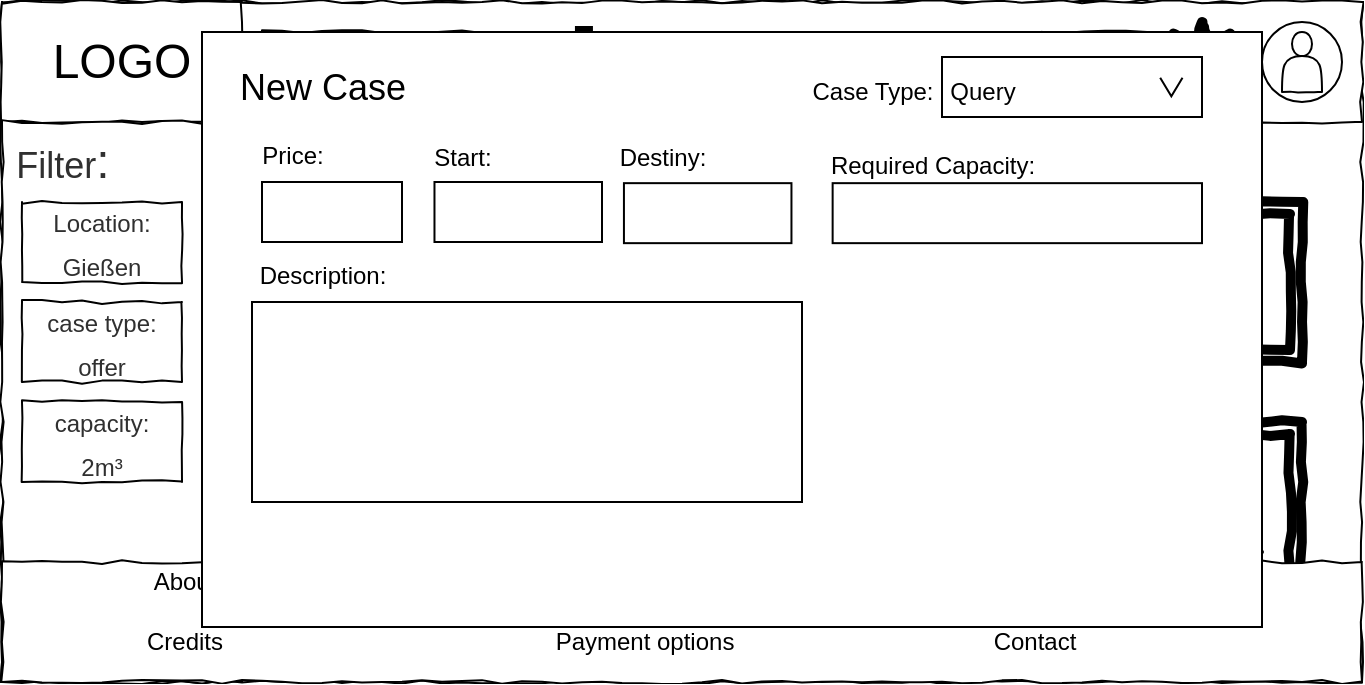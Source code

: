 <mxfile version="15.8.9" type="device"><diagram id="qDvhOiMLQDvqrx-M2qaT" name="Page-1"><mxGraphModel dx="865" dy="447" grid="1" gridSize="10" guides="1" tooltips="1" connect="1" arrows="1" fold="1" page="1" pageScale="1" pageWidth="827" pageHeight="1169" math="0" shadow="0"><root><mxCell id="0"/><mxCell id="1" parent="0"/><mxCell id="5Obt_QfE2ZRN3Jh5w3WQ-1" value="" style="rounded=0;whiteSpace=wrap;html=1;comic=1;" parent="1" vertex="1"><mxGeometry x="70" y="40" width="680" height="340" as="geometry"/></mxCell><mxCell id="5Obt_QfE2ZRN3Jh5w3WQ-2" value="" style="rounded=0;whiteSpace=wrap;html=1;comic=1;" parent="1" vertex="1"><mxGeometry x="70" y="40" width="680" height="60" as="geometry"/></mxCell><mxCell id="5Obt_QfE2ZRN3Jh5w3WQ-3" value="&lt;font style=&quot;font-size: 24px&quot;&gt;LOGO&lt;/font&gt;" style="rounded=0;whiteSpace=wrap;html=1;comic=1;" parent="1" vertex="1"><mxGeometry x="70" y="40" width="120" height="60" as="geometry"/></mxCell><mxCell id="5Obt_QfE2ZRN3Jh5w3WQ-4" value="" style="rounded=0;whiteSpace=wrap;html=1;comic=1;fontSize=24;" parent="1" vertex="1"><mxGeometry x="70" y="100" width="120" height="280" as="geometry"/></mxCell><mxCell id="5Obt_QfE2ZRN3Jh5w3WQ-5" value="" style="ellipse;whiteSpace=wrap;html=1;aspect=fixed;comic=1;fontSize=24;" parent="1" vertex="1"><mxGeometry x="700" y="50" width="40" height="40" as="geometry"/></mxCell><mxCell id="5Obt_QfE2ZRN3Jh5w3WQ-9" value="" style="shape=actor;whiteSpace=wrap;html=1;comic=1;fontSize=24;fontColor=#FFFFFF;" parent="1" vertex="1"><mxGeometry x="710" y="55" width="20" height="30" as="geometry"/></mxCell><mxCell id="5Obt_QfE2ZRN3Jh5w3WQ-10" value="" style="shape=message;html=1;whiteSpace=wrap;html=1;outlineConnect=0;comic=1;fontSize=24;fontColor=#FFFFFF;" parent="1" vertex="1"><mxGeometry x="590" y="55" width="52.49" height="35" as="geometry"/></mxCell><mxCell id="5Obt_QfE2ZRN3Jh5w3WQ-11" value="" style="verticalLabelPosition=bottom;verticalAlign=top;html=1;shape=mxgraph.basic.sun;comic=1;fontSize=24;fontColor=#FFFFFF;strokeWidth=5;" parent="1" vertex="1"><mxGeometry x="650" y="50" width="40" height="40" as="geometry"/></mxCell><mxCell id="5Obt_QfE2ZRN3Jh5w3WQ-12" value="" style="shape=ext;double=1;rounded=0;whiteSpace=wrap;html=1;comic=1;fontSize=24;fontColor=#FFFFFF;strokeWidth=5;" parent="1" vertex="1"><mxGeometry x="220" y="140" width="500" height="80" as="geometry"/></mxCell><mxCell id="5Obt_QfE2ZRN3Jh5w3WQ-13" value="" style="shape=ext;double=1;rounded=0;whiteSpace=wrap;html=1;comic=1;fontSize=24;fontColor=#FFFFFF;strokeWidth=5;" parent="1" vertex="1"><mxGeometry x="220" y="250" width="500" height="80" as="geometry"/></mxCell><mxCell id="5Obt_QfE2ZRN3Jh5w3WQ-16" value="&lt;font style=&quot;font-size: 18px&quot;&gt;Filter&lt;/font&gt;:" style="text;html=1;resizable=0;autosize=1;align=center;verticalAlign=middle;points=[];fillColor=none;strokeColor=none;rounded=0;labelBackgroundColor=none;comic=1;fontSize=24;fontColor=#303030;" parent="1" vertex="1"><mxGeometry x="70" y="100" width="60" height="40" as="geometry"/></mxCell><mxCell id="5Obt_QfE2ZRN3Jh5w3WQ-17" value="&lt;div&gt;&lt;font style=&quot;font-size: 12px&quot;&gt;Location:&lt;/font&gt;&lt;/div&gt;&lt;div&gt;&lt;font style=&quot;font-size: 12px&quot;&gt;&lt;font style=&quot;font-size: 12px&quot;&gt;Gießen&lt;/font&gt;&lt;br&gt;&lt;/font&gt;&lt;/div&gt;" style="rounded=0;whiteSpace=wrap;html=1;labelBackgroundColor=none;comic=1;fontSize=18;fontColor=#303030;strokeWidth=1;" parent="1" vertex="1"><mxGeometry x="80" y="140" width="80" height="40" as="geometry"/></mxCell><mxCell id="5Obt_QfE2ZRN3Jh5w3WQ-18" value="&lt;font style=&quot;font-size: 12px&quot;&gt;case type:&lt;/font&gt; &lt;font style=&quot;font-size: 12px&quot;&gt;offer&lt;/font&gt;" style="rounded=0;whiteSpace=wrap;html=1;labelBackgroundColor=none;comic=1;fontSize=18;fontColor=#303030;strokeWidth=1;" parent="1" vertex="1"><mxGeometry x="80" y="190" width="80" height="40" as="geometry"/></mxCell><mxCell id="5Obt_QfE2ZRN3Jh5w3WQ-19" value="&lt;div&gt;&lt;font style=&quot;font-size: 12px&quot;&gt;capacity:&lt;/font&gt; &lt;br&gt;&lt;/div&gt;&lt;div&gt;&lt;font style=&quot;font-size: 12px&quot;&gt;2m³&lt;/font&gt;&lt;/div&gt;" style="rounded=0;whiteSpace=wrap;html=1;labelBackgroundColor=none;comic=1;fontSize=18;fontColor=#303030;strokeWidth=1;" parent="1" vertex="1"><mxGeometry x="80" y="240" width="80" height="40" as="geometry"/></mxCell><mxCell id="5Obt_QfE2ZRN3Jh5w3WQ-20" value="Offer" style="text;html=1;resizable=0;autosize=1;align=center;verticalAlign=middle;points=[];fillColor=none;strokeColor=none;rounded=0;labelBackgroundColor=none;comic=1;fontSize=12;fontColor=#303030;" parent="1" vertex="1"><mxGeometry x="230" y="150" width="40" height="20" as="geometry"/></mxCell><mxCell id="5Obt_QfE2ZRN3Jh5w3WQ-21" value="Marcusmey78" style="text;html=1;resizable=0;autosize=1;align=center;verticalAlign=middle;points=[];fillColor=none;strokeColor=none;rounded=0;labelBackgroundColor=none;comic=1;fontSize=12;fontColor=#303030;" parent="1" vertex="1"><mxGeometry x="610" y="150" width="90" height="20" as="geometry"/></mxCell><mxCell id="5Obt_QfE2ZRN3Jh5w3WQ-22" value="25€/h" style="text;html=1;resizable=0;autosize=1;align=center;verticalAlign=middle;points=[];fillColor=none;strokeColor=none;rounded=0;labelBackgroundColor=none;comic=1;fontSize=12;fontColor=#303030;" parent="1" vertex="1"><mxGeometry x="650" y="180" width="40" height="20" as="geometry"/></mxCell><mxCell id="5Obt_QfE2ZRN3Jh5w3WQ-23" value="9m³" style="text;html=1;resizable=0;autosize=1;align=center;verticalAlign=middle;points=[];fillColor=none;strokeColor=none;rounded=0;labelBackgroundColor=none;comic=1;fontSize=12;fontColor=#303030;" parent="1" vertex="1"><mxGeometry x="570" y="150" width="40" height="20" as="geometry"/></mxCell><mxCell id="5Obt_QfE2ZRN3Jh5w3WQ-24" value="Mercedes Cargo Van 1500" style="text;html=1;resizable=0;autosize=1;align=center;verticalAlign=middle;points=[];fillColor=none;strokeColor=none;rounded=0;labelBackgroundColor=none;comic=1;fontSize=12;fontColor=#303030;" parent="1" vertex="1"><mxGeometry x="420" y="150" width="150" height="20" as="geometry"/></mxCell><mxCell id="5Obt_QfE2ZRN3Jh5w3WQ-25" value="Gießen" style="text;html=1;resizable=0;autosize=1;align=center;verticalAlign=middle;points=[];fillColor=none;strokeColor=none;rounded=0;labelBackgroundColor=none;comic=1;fontSize=12;fontColor=#303030;" parent="1" vertex="1"><mxGeometry x="370" y="150" width="50" height="20" as="geometry"/></mxCell><mxCell id="5Obt_QfE2ZRN3Jh5w3WQ-26" value="Offering short transports with my new van" style="text;html=1;resizable=0;autosize=1;align=center;verticalAlign=middle;points=[];fillColor=none;strokeColor=none;rounded=0;labelBackgroundColor=none;comic=1;fontSize=12;fontColor=#303030;" parent="1" vertex="1"><mxGeometry x="230" y="190" width="230" height="20" as="geometry"/></mxCell><mxCell id="5Obt_QfE2ZRN3Jh5w3WQ-27" value="" style="rounded=0;whiteSpace=wrap;html=1;comic=1;fontSize=12;" parent="1" vertex="1"><mxGeometry x="70" y="320" width="680" height="60" as="geometry"/></mxCell><mxCell id="5Obt_QfE2ZRN3Jh5w3WQ-28" value="About" style="text;html=1;resizable=0;autosize=1;align=center;verticalAlign=middle;points=[];fillColor=none;strokeColor=none;rounded=0;comic=1;fontSize=12;" parent="1" vertex="1"><mxGeometry x="135.97" y="320" width="50" height="20" as="geometry"/></mxCell><mxCell id="5Obt_QfE2ZRN3Jh5w3WQ-29" value="Credits" style="text;html=1;resizable=0;autosize=1;align=center;verticalAlign=middle;points=[];fillColor=none;strokeColor=none;rounded=0;comic=1;fontSize=12;" parent="1" vertex="1"><mxGeometry x="135.97" y="350" width="50" height="20" as="geometry"/></mxCell><mxCell id="5Obt_QfE2ZRN3Jh5w3WQ-30" value="Customer Service" style="text;html=1;resizable=0;autosize=1;align=center;verticalAlign=middle;points=[];fillColor=none;strokeColor=none;rounded=0;comic=1;fontSize=12;" parent="1" vertex="1"><mxGeometry x="335.97" y="320" width="110" height="20" as="geometry"/></mxCell><mxCell id="5Obt_QfE2ZRN3Jh5w3WQ-31" value="Payment options" style="text;html=1;resizable=0;autosize=1;align=center;verticalAlign=middle;points=[];fillColor=none;strokeColor=none;rounded=0;comic=1;fontSize=12;" parent="1" vertex="1"><mxGeometry x="340.97" y="350" width="100" height="20" as="geometry"/></mxCell><mxCell id="5Obt_QfE2ZRN3Jh5w3WQ-32" value="Privacy policy" style="text;html=1;resizable=0;autosize=1;align=center;verticalAlign=middle;points=[];fillColor=none;strokeColor=none;rounded=0;comic=1;fontSize=12;" parent="1" vertex="1"><mxGeometry x="540.97" y="330" width="90" height="20" as="geometry"/></mxCell><mxCell id="5Obt_QfE2ZRN3Jh5w3WQ-33" value="Contact" style="text;html=1;resizable=0;autosize=1;align=center;verticalAlign=middle;points=[];fillColor=none;strokeColor=none;rounded=0;comic=1;fontSize=12;" parent="1" vertex="1"><mxGeometry x="555.97" y="350" width="60" height="20" as="geometry"/></mxCell><mxCell id="5Obt_QfE2ZRN3Jh5w3WQ-38" value="" style="line;strokeWidth=2;html=1;labelBackgroundColor=none;comic=1;fontSize=12;fontColor=#303030;" parent="1" vertex="1"><mxGeometry x="240" y="270" width="160" height="10" as="geometry"/></mxCell><mxCell id="5Obt_QfE2ZRN3Jh5w3WQ-39" value="" style="line;strokeWidth=2;html=1;labelBackgroundColor=none;comic=1;fontSize=12;fontColor=#303030;" parent="1" vertex="1"><mxGeometry x="630" y="270" width="66.24" height="10" as="geometry"/></mxCell><mxCell id="5Obt_QfE2ZRN3Jh5w3WQ-40" value="" style="line;strokeWidth=2;html=1;labelBackgroundColor=none;comic=1;fontSize=12;fontColor=#303030;" parent="1" vertex="1"><mxGeometry x="549.73" y="270" width="66.24" height="10" as="geometry"/></mxCell><mxCell id="5Obt_QfE2ZRN3Jh5w3WQ-41" value="" style="line;strokeWidth=2;html=1;labelBackgroundColor=none;comic=1;fontSize=12;fontColor=#303030;" parent="1" vertex="1"><mxGeometry x="474.73" y="270" width="66.24" height="10" as="geometry"/></mxCell><mxCell id="5Obt_QfE2ZRN3Jh5w3WQ-42" value="" style="line;strokeWidth=2;html=1;labelBackgroundColor=none;comic=1;fontSize=12;fontColor=#303030;" parent="1" vertex="1"><mxGeometry x="240" y="310" width="66.24" height="10" as="geometry"/></mxCell><mxCell id="5Obt_QfE2ZRN3Jh5w3WQ-43" value="" style="line;strokeWidth=2;html=1;labelBackgroundColor=none;comic=1;fontSize=12;fontColor=#303030;" parent="1" vertex="1"><mxGeometry x="633.76" y="310" width="66.24" height="10" as="geometry"/></mxCell><mxCell id="5Obt_QfE2ZRN3Jh5w3WQ-44" value="" style="line;strokeWidth=2;html=1;labelBackgroundColor=none;comic=1;fontSize=12;fontColor=#303030;" parent="1" vertex="1"><mxGeometry x="240" y="290" width="66.24" height="10" as="geometry"/></mxCell><mxCell id="5Obt_QfE2ZRN3Jh5w3WQ-45" value="" style="line;strokeWidth=2;html=1;labelBackgroundColor=none;comic=1;fontSize=12;fontColor=#303030;" parent="1" vertex="1"><mxGeometry x="320" y="290" width="66.24" height="10" as="geometry"/></mxCell><mxCell id="5Obt_QfE2ZRN3Jh5w3WQ-46" value="" style="line;strokeWidth=2;html=1;labelBackgroundColor=none;comic=1;fontSize=12;fontColor=#303030;" parent="1" vertex="1"><mxGeometry x="320" y="310" width="66.24" height="10" as="geometry"/></mxCell><mxCell id="5Obt_QfE2ZRN3Jh5w3WQ-49" value="" style="rounded=0;whiteSpace=wrap;html=1;labelBackgroundColor=none;comic=1;fontSize=24;fontColor=#303030;strokeWidth=1;" parent="1" vertex="1"><mxGeometry x="200" y="55" width="120" height="37.5" as="geometry"/></mxCell><mxCell id="5Obt_QfE2ZRN3Jh5w3WQ-47" value="&lt;font style=&quot;font-size: 24px&quot;&gt;My Cases&lt;/font&gt;" style="text;html=1;resizable=0;autosize=1;align=center;verticalAlign=middle;points=[];fillColor=none;strokeColor=none;rounded=0;labelBackgroundColor=none;comic=1;fontSize=12;fontColor=#303030;" parent="1" vertex="1"><mxGeometry x="200" y="62.5" width="120" height="20" as="geometry"/></mxCell><mxCell id="a8R-O9FTi2h1cGQt_QNz-1" value="" style="shape=cross;whiteSpace=wrap;html=1;fillColor=#000000;" parent="1" vertex="1"><mxGeometry x="340.97" y="52.5" width="40" height="40" as="geometry"/></mxCell><mxCell id="qcgdX5n9EV1QYTNZt8Ue-1" value="" style="rounded=0;whiteSpace=wrap;html=1;" vertex="1" parent="1"><mxGeometry x="170" y="55" width="530" height="297.5" as="geometry"/></mxCell><mxCell id="qcgdX5n9EV1QYTNZt8Ue-2" value="&lt;font style=&quot;font-size: 18px&quot;&gt;New Cas&lt;/font&gt;&lt;font style=&quot;font-size: 18px&quot;&gt;e&lt;/font&gt;" style="text;html=1;resizable=0;autosize=1;align=center;verticalAlign=middle;points=[];fillColor=none;strokeColor=none;rounded=0;" vertex="1" parent="1"><mxGeometry x="180" y="72.5" width="100" height="20" as="geometry"/></mxCell><mxCell id="qcgdX5n9EV1QYTNZt8Ue-3" value="" style="rounded=0;whiteSpace=wrap;html=1;fontSize=18;" vertex="1" parent="1"><mxGeometry x="540" y="67.5" width="130" height="30" as="geometry"/></mxCell><mxCell id="qcgdX5n9EV1QYTNZt8Ue-4" value="&lt;font style=&quot;font-size: 12px&quot;&gt;Query&lt;/font&gt;" style="text;html=1;resizable=0;autosize=1;align=center;verticalAlign=middle;points=[];fillColor=none;strokeColor=none;rounded=0;fontSize=18;" vertex="1" parent="1"><mxGeometry x="535" y="67.5" width="50" height="30" as="geometry"/></mxCell><mxCell id="qcgdX5n9EV1QYTNZt8Ue-6" value="" style="html=1;shadow=0;dashed=0;align=center;verticalAlign=middle;shape=mxgraph.arrows2.arrow;dy=0;dx=30;notch=70;fontSize=18;rotation=90;" vertex="1" parent="1"><mxGeometry x="650" y="76.92" width="9.35" height="11.16" as="geometry"/></mxCell><mxCell id="qcgdX5n9EV1QYTNZt8Ue-7" value="" style="verticalLabelPosition=bottom;verticalAlign=top;html=1;shape=mxgraph.basic.rect;fillColor2=none;strokeWidth=1;size=20;indent=5;fontSize=18;" vertex="1" parent="1"><mxGeometry x="195" y="190" width="275" height="100" as="geometry"/></mxCell><mxCell id="qcgdX5n9EV1QYTNZt8Ue-8" value="&lt;font style=&quot;font-size: 12px&quot;&gt;Case Type:&lt;/font&gt;" style="text;html=1;resizable=0;autosize=1;align=center;verticalAlign=middle;points=[];fillColor=none;strokeColor=none;rounded=0;fontSize=18;" vertex="1" parent="1"><mxGeometry x="470" y="67.5" width="70" height="30" as="geometry"/></mxCell><mxCell id="qcgdX5n9EV1QYTNZt8Ue-9" value="&lt;font style=&quot;font-size: 12px&quot;&gt;Description:&lt;/font&gt;" style="text;html=1;resizable=0;autosize=1;align=center;verticalAlign=middle;points=[];fillColor=none;strokeColor=none;rounded=0;fontSize=18;" vertex="1" parent="1"><mxGeometry x="190" y="160" width="80" height="30" as="geometry"/></mxCell><mxCell id="qcgdX5n9EV1QYTNZt8Ue-10" value="" style="rounded=0;whiteSpace=wrap;html=1;fontSize=12;" vertex="1" parent="1"><mxGeometry x="286.24" y="130" width="83.76" height="30" as="geometry"/></mxCell><mxCell id="qcgdX5n9EV1QYTNZt8Ue-11" value="&lt;font style=&quot;font-size: 12px&quot;&gt;Destiny:&lt;/font&gt;" style="text;html=1;resizable=0;autosize=1;align=center;verticalAlign=middle;points=[];fillColor=none;strokeColor=none;rounded=0;fontSize=18;" vertex="1" parent="1"><mxGeometry x="370" y="100.58" width="60" height="30" as="geometry"/></mxCell><mxCell id="qcgdX5n9EV1QYTNZt8Ue-13" value="&lt;font style=&quot;font-size: 12px&quot;&gt;Price:&lt;/font&gt;" style="text;html=1;resizable=0;autosize=1;align=center;verticalAlign=middle;points=[];fillColor=none;strokeColor=none;rounded=0;fontSize=18;" vertex="1" parent="1"><mxGeometry x="190" y="100" width="50" height="30" as="geometry"/></mxCell><mxCell id="qcgdX5n9EV1QYTNZt8Ue-14" value="" style="rounded=0;whiteSpace=wrap;html=1;fontSize=12;" vertex="1" parent="1"><mxGeometry x="485.32" y="130.58" width="184.68" height="30" as="geometry"/></mxCell><mxCell id="qcgdX5n9EV1QYTNZt8Ue-15" value="&lt;font style=&quot;font-size: 12px&quot;&gt;Required Capacity:&lt;/font&gt;" style="text;html=1;resizable=0;autosize=1;align=center;verticalAlign=middle;points=[];fillColor=none;strokeColor=none;rounded=0;fontSize=18;" vertex="1" parent="1"><mxGeometry x="480" y="105.0" width="110" height="30" as="geometry"/></mxCell><mxCell id="qcgdX5n9EV1QYTNZt8Ue-20" value="" style="rounded=0;whiteSpace=wrap;html=1;fontSize=12;" vertex="1" parent="1"><mxGeometry x="200" y="130" width="70" height="30" as="geometry"/></mxCell><mxCell id="qcgdX5n9EV1QYTNZt8Ue-27" value="&lt;font style=&quot;font-size: 12px&quot;&gt;Start&lt;/font&gt;&lt;font style=&quot;font-size: 12px&quot;&gt;:&lt;/font&gt;" style="text;html=1;resizable=0;autosize=1;align=center;verticalAlign=middle;points=[];fillColor=none;strokeColor=none;rounded=0;fontSize=18;" vertex="1" parent="1"><mxGeometry x="280" y="100.58" width="40" height="30" as="geometry"/></mxCell><mxCell id="qcgdX5n9EV1QYTNZt8Ue-28" value="" style="rounded=0;whiteSpace=wrap;html=1;fontSize=12;" vertex="1" parent="1"><mxGeometry x="380.97" y="130.58" width="83.76" height="30" as="geometry"/></mxCell></root></mxGraphModel></diagram></mxfile>
